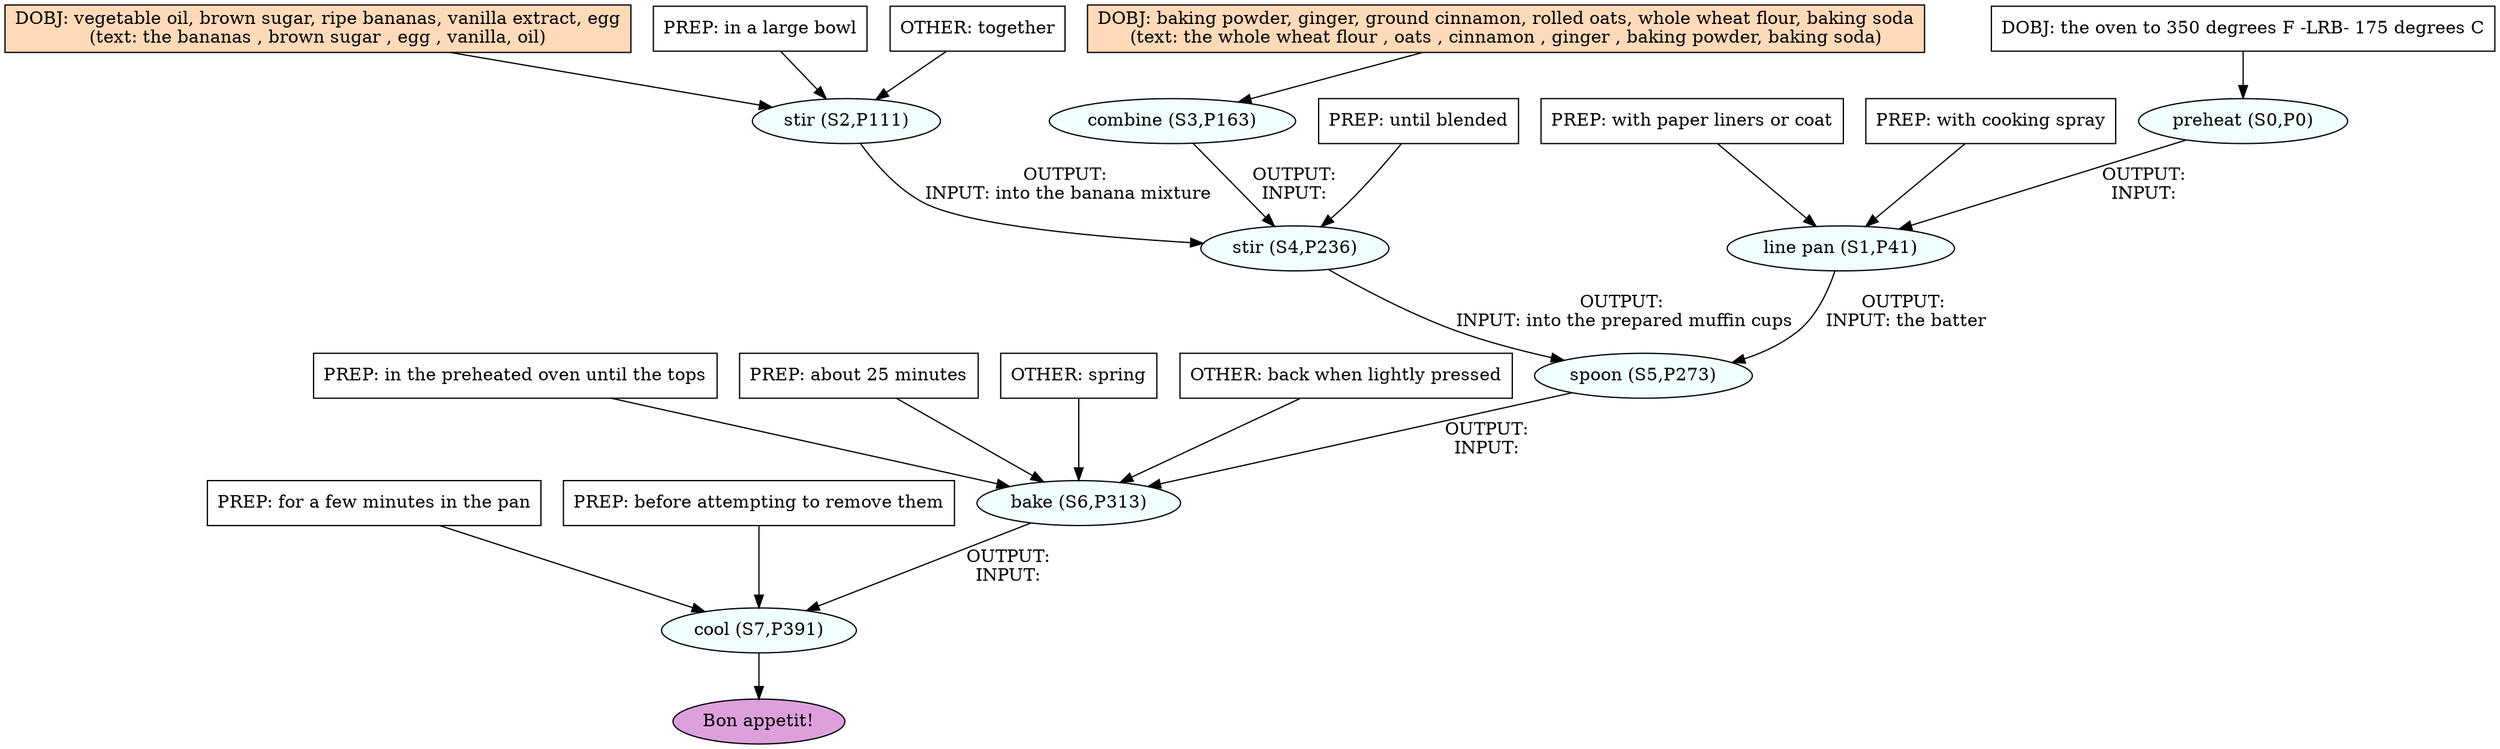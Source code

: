 digraph recipe {
E0[label="preheat (S0,P0)", shape=oval, style=filled, fillcolor=azure]
E1[label="line pan (S1,P41)", shape=oval, style=filled, fillcolor=azure]
E2[label="stir (S2,P111)", shape=oval, style=filled, fillcolor=azure]
E3[label="combine (S3,P163)", shape=oval, style=filled, fillcolor=azure]
E4[label="stir (S4,P236)", shape=oval, style=filled, fillcolor=azure]
E5[label="spoon (S5,P273)", shape=oval, style=filled, fillcolor=azure]
E6[label="bake (S6,P313)", shape=oval, style=filled, fillcolor=azure]
E7[label="cool (S7,P391)", shape=oval, style=filled, fillcolor=azure]
D3[label="DOBJ: baking powder, ginger, ground cinnamon, rolled oats, whole wheat flour, baking soda
(text: the whole wheat flour , oats , cinnamon , ginger , baking powder, baking soda)", shape=box, style=filled, fillcolor=peachpuff]
D3 -> E3
D0[label="DOBJ: the oven to 350 degrees F -LRB- 175 degrees C", shape=box, style=filled, fillcolor=white]
D0 -> E0
D2[label="DOBJ: vegetable oil, brown sugar, ripe bananas, vanilla extract, egg
(text: the bananas , brown sugar , egg , vanilla, oil)", shape=box, style=filled, fillcolor=peachpuff]
D2 -> E2
P2_0[label="PREP: in a large bowl", shape=box, style=filled, fillcolor=white]
P2_0 -> E2
O2_0[label="OTHER: together", shape=box, style=filled, fillcolor=white]
O2_0 -> E2
E0 -> E1 [label="OUTPUT: 
INPUT: "]
P1_0_0[label="PREP: with paper liners or coat", shape=box, style=filled, fillcolor=white]
P1_0_0 -> E1
P1_1_0[label="PREP: with cooking spray", shape=box, style=filled, fillcolor=white]
P1_1_0 -> E1
E3 -> E4 [label="OUTPUT: 
INPUT: "]
E2 -> E4 [label="OUTPUT: 
INPUT: into the banana mixture"]
P4_1_0[label="PREP: until blended", shape=box, style=filled, fillcolor=white]
P4_1_0 -> E4
E1 -> E5 [label="OUTPUT: 
INPUT: the batter"]
E4 -> E5 [label="OUTPUT: 
INPUT: into the prepared muffin cups"]
E5 -> E6 [label="OUTPUT: 
INPUT: "]
P6_0_0[label="PREP: in the preheated oven until the tops", shape=box, style=filled, fillcolor=white]
P6_0_0 -> E6
P6_1_0[label="PREP: about 25 minutes", shape=box, style=filled, fillcolor=white]
P6_1_0 -> E6
O6_0_0[label="OTHER: spring", shape=box, style=filled, fillcolor=white]
O6_0_0 -> E6
O6_1_0[label="OTHER: back when lightly pressed", shape=box, style=filled, fillcolor=white]
O6_1_0 -> E6
E6 -> E7 [label="OUTPUT: 
INPUT: "]
P7_0_0[label="PREP: for a few minutes in the pan", shape=box, style=filled, fillcolor=white]
P7_0_0 -> E7
P7_1_0[label="PREP: before attempting to remove them", shape=box, style=filled, fillcolor=white]
P7_1_0 -> E7
EOR[label="Bon appetit!", shape=oval, style=filled, fillcolor=plum]
E7 -> EOR
}
